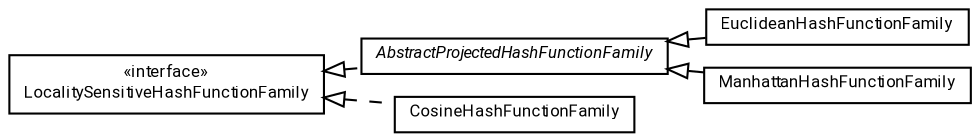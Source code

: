 #!/usr/local/bin/dot
#
# Class diagram 
# Generated by UMLGraph version R5_7_2-60-g0e99a6 (http://www.spinellis.gr/umlgraph/)
#

digraph G {
	graph [fontnames="svg"]
	edge [fontname="Roboto",fontsize=7,labelfontname="Roboto",labelfontsize=7,color="black"];
	node [fontname="Roboto",fontcolor="black",fontsize=8,shape=plaintext,margin=0,width=0,height=0];
	nodesep=0.15;
	ranksep=0.25;
	rankdir=LR;
	// de.lmu.ifi.dbs.elki.index.lsh.hashfamilies.AbstractProjectedHashFunctionFamily
	c609770 [label=<<table title="de.lmu.ifi.dbs.elki.index.lsh.hashfamilies.AbstractProjectedHashFunctionFamily" border="0" cellborder="1" cellspacing="0" cellpadding="2" href="AbstractProjectedHashFunctionFamily.html" target="_parent">
		<tr><td><table border="0" cellspacing="0" cellpadding="1">
		<tr><td align="center" balign="center"> <font face="Roboto"><i>AbstractProjectedHashFunctionFamily</i></font> </td></tr>
		</table></td></tr>
		</table>>, URL="AbstractProjectedHashFunctionFamily.html"];
	// de.lmu.ifi.dbs.elki.index.lsh.hashfamilies.EuclideanHashFunctionFamily
	c609772 [label=<<table title="de.lmu.ifi.dbs.elki.index.lsh.hashfamilies.EuclideanHashFunctionFamily" border="0" cellborder="1" cellspacing="0" cellpadding="2" href="EuclideanHashFunctionFamily.html" target="_parent">
		<tr><td><table border="0" cellspacing="0" cellpadding="1">
		<tr><td align="center" balign="center"> <font face="Roboto">EuclideanHashFunctionFamily</font> </td></tr>
		</table></td></tr>
		</table>>, URL="EuclideanHashFunctionFamily.html"];
	// de.lmu.ifi.dbs.elki.index.lsh.hashfamilies.LocalitySensitiveHashFunctionFamily<V>
	c609774 [label=<<table title="de.lmu.ifi.dbs.elki.index.lsh.hashfamilies.LocalitySensitiveHashFunctionFamily" border="0" cellborder="1" cellspacing="0" cellpadding="2" href="LocalitySensitiveHashFunctionFamily.html" target="_parent">
		<tr><td><table border="0" cellspacing="0" cellpadding="1">
		<tr><td align="center" balign="center"> &#171;interface&#187; </td></tr>
		<tr><td align="center" balign="center"> <font face="Roboto">LocalitySensitiveHashFunctionFamily</font> </td></tr>
		</table></td></tr>
		</table>>, URL="LocalitySensitiveHashFunctionFamily.html"];
	// de.lmu.ifi.dbs.elki.index.lsh.hashfamilies.CosineHashFunctionFamily
	c609775 [label=<<table title="de.lmu.ifi.dbs.elki.index.lsh.hashfamilies.CosineHashFunctionFamily" border="0" cellborder="1" cellspacing="0" cellpadding="2" href="CosineHashFunctionFamily.html" target="_parent">
		<tr><td><table border="0" cellspacing="0" cellpadding="1">
		<tr><td align="center" balign="center"> <font face="Roboto">CosineHashFunctionFamily</font> </td></tr>
		</table></td></tr>
		</table>>, URL="CosineHashFunctionFamily.html"];
	// de.lmu.ifi.dbs.elki.index.lsh.hashfamilies.ManhattanHashFunctionFamily
	c609777 [label=<<table title="de.lmu.ifi.dbs.elki.index.lsh.hashfamilies.ManhattanHashFunctionFamily" border="0" cellborder="1" cellspacing="0" cellpadding="2" href="ManhattanHashFunctionFamily.html" target="_parent">
		<tr><td><table border="0" cellspacing="0" cellpadding="1">
		<tr><td align="center" balign="center"> <font face="Roboto">ManhattanHashFunctionFamily</font> </td></tr>
		</table></td></tr>
		</table>>, URL="ManhattanHashFunctionFamily.html"];
	// de.lmu.ifi.dbs.elki.index.lsh.hashfamilies.AbstractProjectedHashFunctionFamily implements de.lmu.ifi.dbs.elki.index.lsh.hashfamilies.LocalitySensitiveHashFunctionFamily<V>
	c609774 -> c609770 [arrowtail=empty,style=dashed,dir=back,weight=9];
	// de.lmu.ifi.dbs.elki.index.lsh.hashfamilies.EuclideanHashFunctionFamily extends de.lmu.ifi.dbs.elki.index.lsh.hashfamilies.AbstractProjectedHashFunctionFamily
	c609770 -> c609772 [arrowtail=empty,dir=back,weight=10];
	// de.lmu.ifi.dbs.elki.index.lsh.hashfamilies.CosineHashFunctionFamily implements de.lmu.ifi.dbs.elki.index.lsh.hashfamilies.LocalitySensitiveHashFunctionFamily<V>
	c609774 -> c609775 [arrowtail=empty,style=dashed,dir=back,weight=9];
	// de.lmu.ifi.dbs.elki.index.lsh.hashfamilies.ManhattanHashFunctionFamily extends de.lmu.ifi.dbs.elki.index.lsh.hashfamilies.AbstractProjectedHashFunctionFamily
	c609770 -> c609777 [arrowtail=empty,dir=back,weight=10];
}

